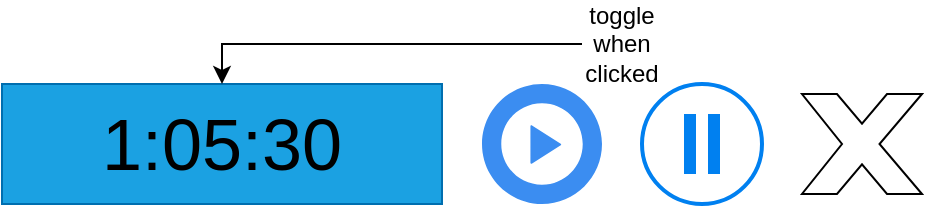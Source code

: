 <mxfile>
    <diagram id="XscRBU3O6w5SEkWXqVGT" name="Page-1">
        <mxGraphModel dx="264" dy="621" grid="1" gridSize="10" guides="1" tooltips="1" connect="1" arrows="1" fold="1" page="1" pageScale="1" pageWidth="850" pageHeight="1100" math="0" shadow="0">
            <root>
                <mxCell id="0"/>
                <mxCell id="1" parent="0"/>
                <mxCell id="2" value="" style="rounded=0;whiteSpace=wrap;html=1;fillColor=#1ba1e2;strokeColor=#006EAF;fontColor=#ffffff;" parent="1" vertex="1">
                    <mxGeometry x="40" y="120" width="220" height="60" as="geometry"/>
                </mxCell>
                <mxCell id="3" value="&lt;font style=&quot;font-size: 36px&quot;&gt;1:05:30&lt;/font&gt;" style="text;html=1;strokeColor=none;fillColor=none;align=center;verticalAlign=middle;whiteSpace=wrap;rounded=0;" parent="1" vertex="1">
                    <mxGeometry x="50" y="120" width="200" height="60" as="geometry"/>
                </mxCell>
                <mxCell id="6" value="" style="html=1;aspect=fixed;strokeColor=none;shadow=0;align=center;verticalAlign=top;fillColor=#3B8DF1;shape=mxgraph.gcp2.play_start" parent="1" vertex="1">
                    <mxGeometry x="280" y="120" width="60" height="60" as="geometry"/>
                </mxCell>
                <mxCell id="9" value="" style="html=1;verticalLabelPosition=bottom;labelBackgroundColor=#ffffff;verticalAlign=top;shadow=0;dashed=0;strokeWidth=2;shape=mxgraph.ios7.misc.pause;strokeColor=#0080f0;" parent="1" vertex="1">
                    <mxGeometry x="360" y="120" width="60" height="60" as="geometry"/>
                </mxCell>
                <mxCell id="12" style="edgeStyle=orthogonalEdgeStyle;rounded=0;orthogonalLoop=1;jettySize=auto;html=1;" edge="1" parent="1" source="10" target="3">
                    <mxGeometry relative="1" as="geometry">
                        <mxPoint x="220" y="100" as="targetPoint"/>
                    </mxGeometry>
                </mxCell>
                <mxCell id="10" value="toggle when clicked" style="text;html=1;strokeColor=none;fillColor=none;align=center;verticalAlign=middle;whiteSpace=wrap;rounded=0;" parent="1" vertex="1">
                    <mxGeometry x="330" y="90" width="40" height="20" as="geometry"/>
                </mxCell>
                <mxCell id="11" value="" style="verticalLabelPosition=bottom;verticalAlign=top;html=1;shape=mxgraph.basic.x" parent="1" vertex="1">
                    <mxGeometry x="440" y="125" width="60" height="50" as="geometry"/>
                </mxCell>
            </root>
        </mxGraphModel>
    </diagram>
</mxfile>